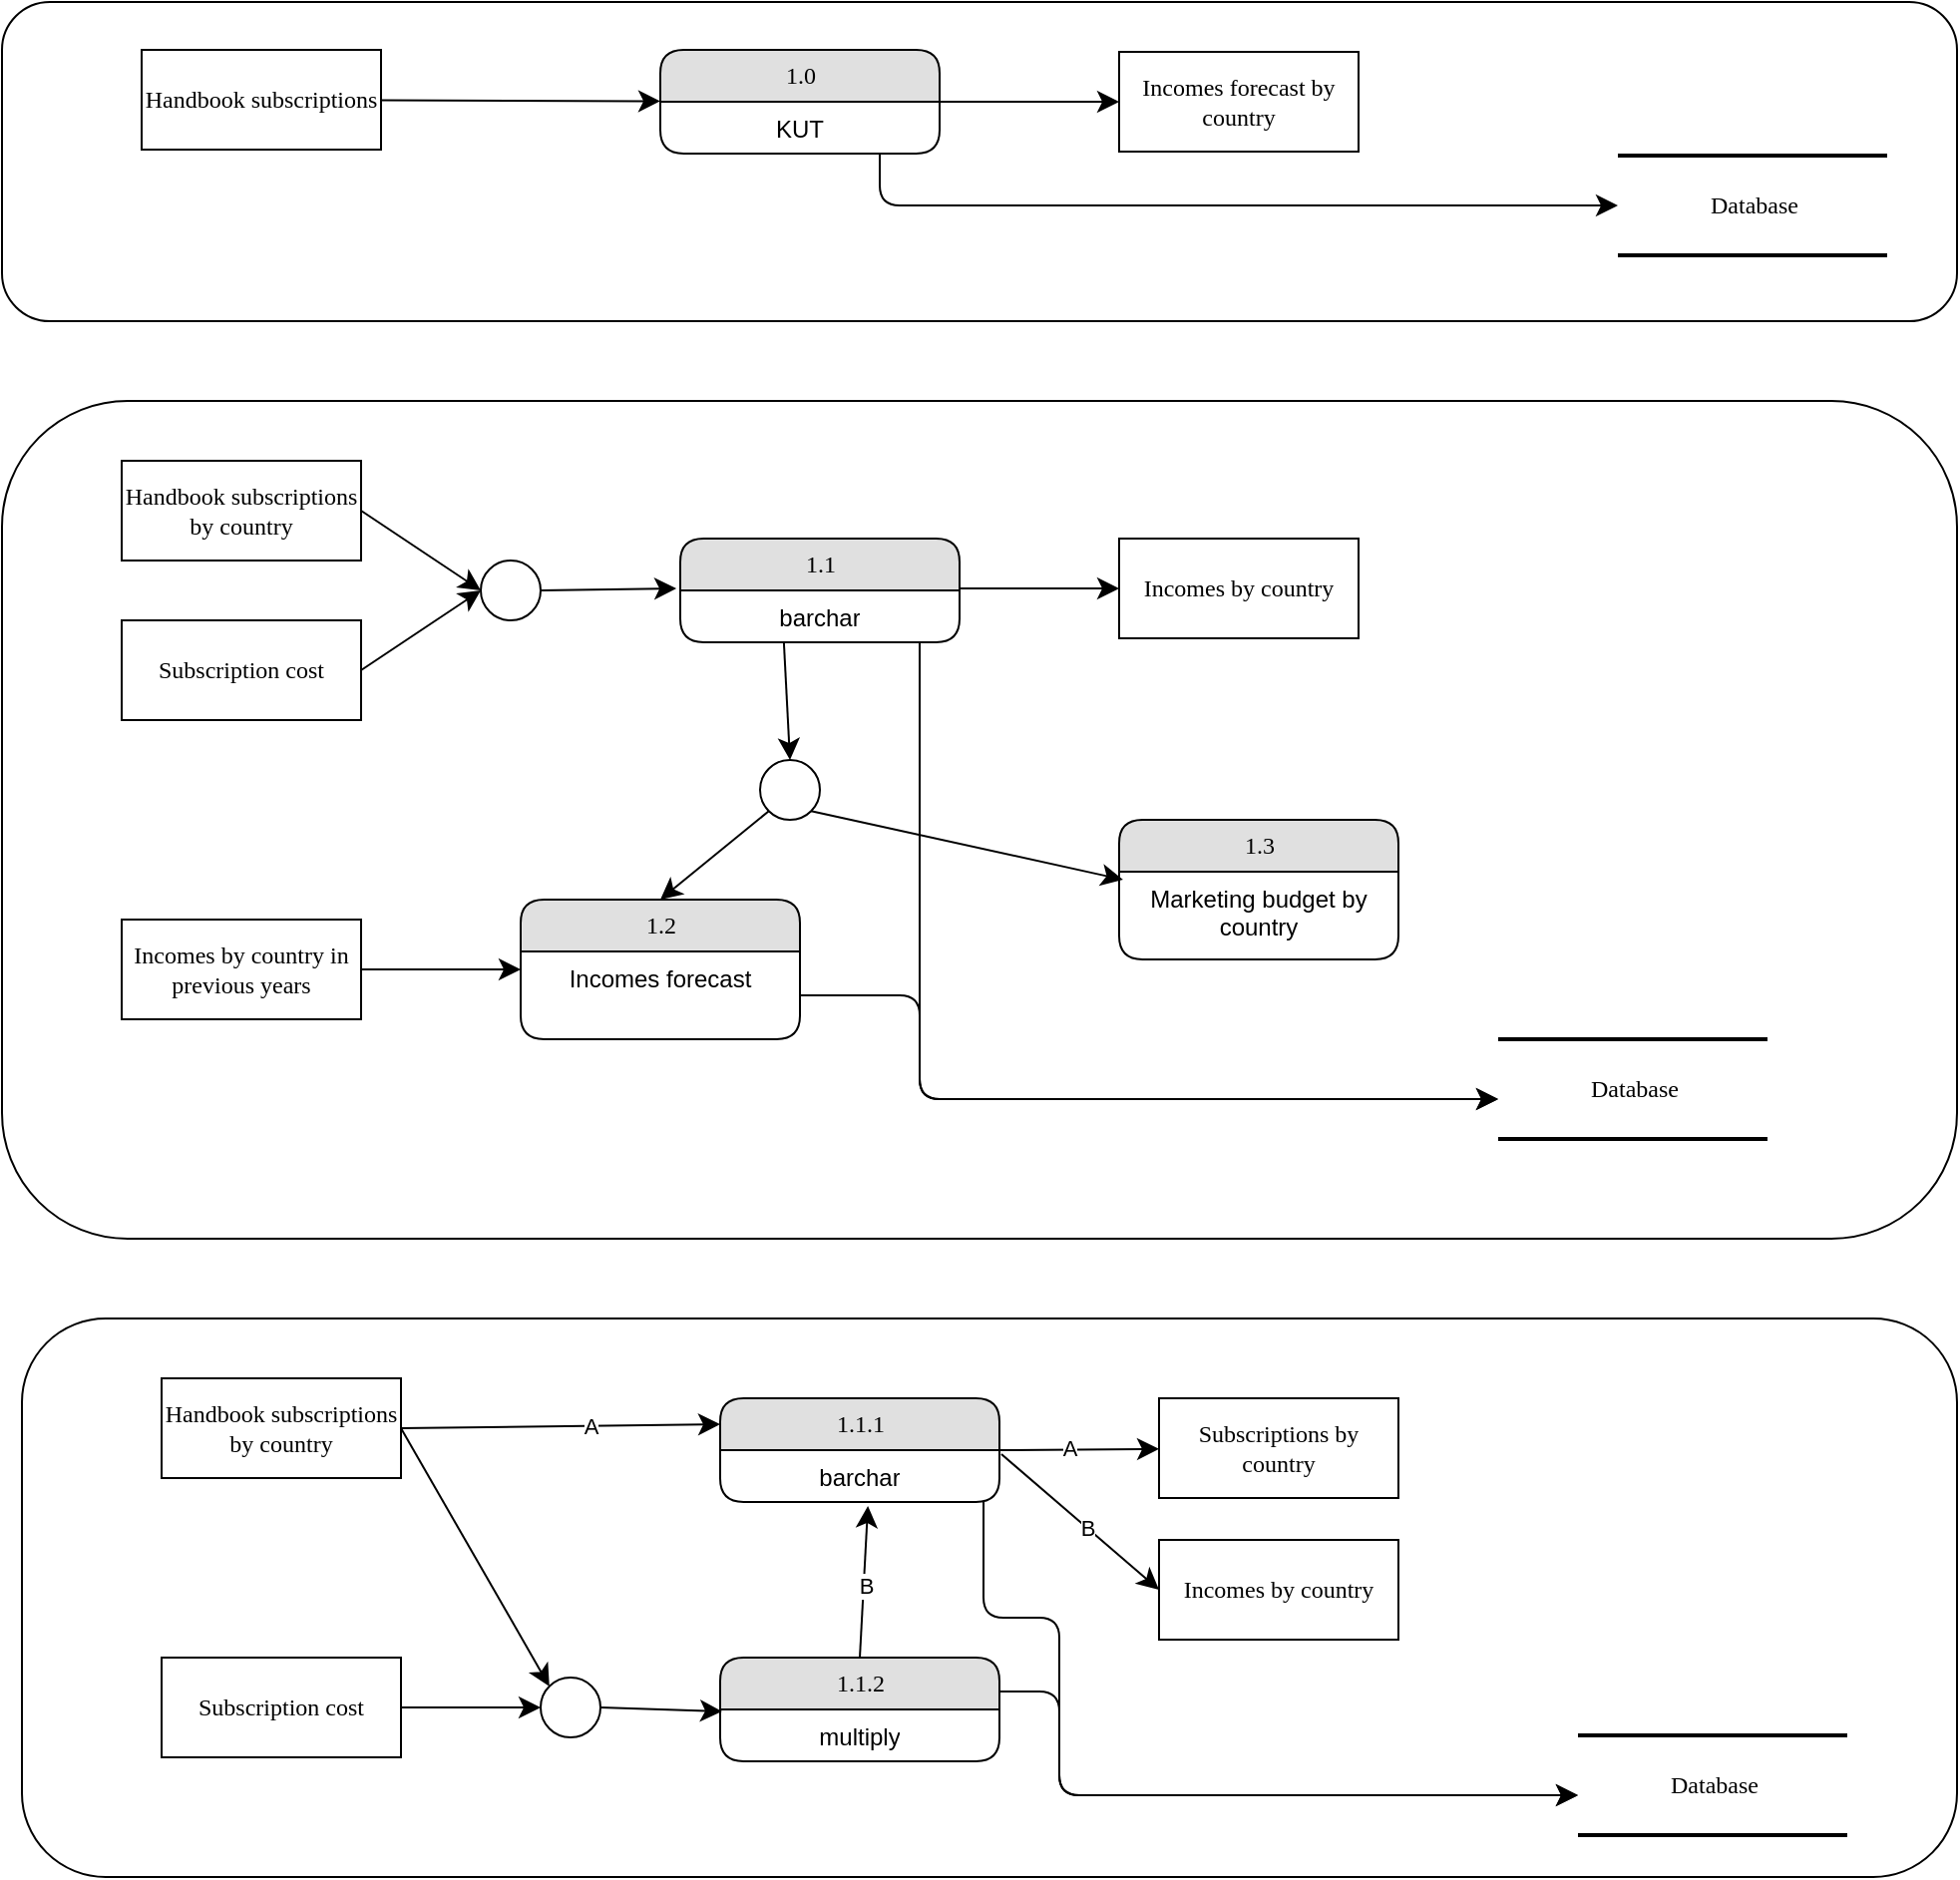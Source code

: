 <mxfile version="14.2.9" type="device"><diagram name="Page-1" id="52a04d89-c75d-2922-d76d-85b35f80e030"><mxGraphModel dx="1102" dy="671" grid="1" gridSize="10" guides="1" tooltips="1" connect="1" arrows="1" fold="1" page="1" pageScale="1" pageWidth="1100" pageHeight="850" background="#ffffff" math="0" shadow="0"><root><mxCell id="0"/><mxCell id="1" parent="0"/><mxCell id="VF_szZl6E9TT797WNr8M-30" value="" style="rounded=1;whiteSpace=wrap;html=1;" vertex="1" parent="1"><mxGeometry x="100" y="230" width="980" height="420" as="geometry"/></mxCell><mxCell id="VF_szZl6E9TT797WNr8M-2" value="" style="rounded=1;whiteSpace=wrap;html=1;" vertex="1" parent="1"><mxGeometry x="100" y="30" width="980" height="160" as="geometry"/></mxCell><mxCell id="21ea969265ad0168-30" value="Database" style="html=1;rounded=0;shadow=0;comic=0;labelBackgroundColor=none;strokeWidth=2;fontFamily=Verdana;fontSize=12;align=center;shape=mxgraph.ios7ui.horLines;" parent="1" vertex="1"><mxGeometry x="910" y="107" width="135" height="50" as="geometry"/></mxCell><mxCell id="17472293e6e8944d-4" value="Database" style="html=1;rounded=0;shadow=0;comic=0;labelBackgroundColor=none;strokeWidth=2;fontFamily=Verdana;fontSize=12;align=center;shape=mxgraph.ios7ui.horLines;" parent="1" vertex="1"><mxGeometry x="850" y="550" width="135" height="50" as="geometry"/></mxCell><mxCell id="17472293e6e8944d-29" value="Incomes forecast by country" style="whiteSpace=wrap;html=1;rounded=0;shadow=0;comic=0;labelBackgroundColor=none;strokeWidth=1;fontFamily=Verdana;fontSize=12;align=center;" parent="1" vertex="1"><mxGeometry x="660" y="55" width="120" height="50" as="geometry"/></mxCell><mxCell id="1fdf3b25b50cf41e-27" style="edgeStyle=none;html=1;labelBackgroundColor=none;startFill=0;startSize=8;endFill=1;endSize=8;fontFamily=Verdana;fontSize=12;" parent="1" source="17472293e6e8944d-30" target="1fdf3b25b50cf41e-1" edge="1"><mxGeometry relative="1" as="geometry"/></mxCell><mxCell id="17472293e6e8944d-30" value="Handbook subscriptions" style="whiteSpace=wrap;html=1;rounded=0;shadow=0;comic=0;labelBackgroundColor=none;strokeWidth=1;fontFamily=Verdana;fontSize=12;align=center;" parent="1" vertex="1"><mxGeometry x="170" y="54" width="120" height="50" as="geometry"/></mxCell><mxCell id="1fdf3b25b50cf41e-28" style="edgeStyle=none;html=1;labelBackgroundColor=none;startFill=0;startSize=8;endFill=1;endSize=8;fontFamily=Verdana;fontSize=12;" parent="1" source="1fdf3b25b50cf41e-1" target="17472293e6e8944d-29" edge="1"><mxGeometry relative="1" as="geometry"/></mxCell><mxCell id="1fdf3b25b50cf41e-38" style="edgeStyle=orthogonalEdgeStyle;html=1;labelBackgroundColor=none;startFill=0;startSize=8;endFill=1;endSize=8;fontFamily=Verdana;fontSize=12;" parent="1" source="1fdf3b25b50cf41e-1" target="21ea969265ad0168-30" edge="1"><mxGeometry relative="1" as="geometry"><Array as="points"><mxPoint x="540" y="132"/></Array></mxGeometry></mxCell><mxCell id="1fdf3b25b50cf41e-1" value="1.0" style="swimlane;html=1;fontStyle=0;childLayout=stackLayout;horizontal=1;startSize=26;fillColor=#e0e0e0;horizontalStack=0;resizeParent=1;resizeLast=0;collapsible=1;marginBottom=0;swimlaneFillColor=#ffffff;align=center;rounded=1;shadow=0;comic=0;labelBackgroundColor=none;strokeWidth=1;fontFamily=Verdana;fontSize=12" parent="1" vertex="1"><mxGeometry x="430" y="54" width="140" height="52" as="geometry"/></mxCell><mxCell id="1fdf3b25b50cf41e-2" value="KUT" style="text;html=1;strokeColor=none;fillColor=none;spacingLeft=4;spacingRight=4;whiteSpace=wrap;overflow=hidden;rotatable=0;points=[[0,0.5],[1,0.5]];portConstraint=eastwest;align=center;" parent="1fdf3b25b50cf41e-1" vertex="1"><mxGeometry y="26" width="140" height="26" as="geometry"/></mxCell><mxCell id="VF_szZl6E9TT797WNr8M-3" value="Handbook subscriptions by country" style="whiteSpace=wrap;html=1;rounded=0;shadow=0;comic=0;labelBackgroundColor=none;strokeWidth=1;fontFamily=Verdana;fontSize=12;align=center;" vertex="1" parent="1"><mxGeometry x="160" y="260" width="120" height="50" as="geometry"/></mxCell><mxCell id="VF_szZl6E9TT797WNr8M-4" value="1.1" style="swimlane;html=1;fontStyle=0;childLayout=stackLayout;horizontal=1;startSize=26;fillColor=#e0e0e0;horizontalStack=0;resizeParent=1;resizeLast=0;collapsible=1;marginBottom=0;swimlaneFillColor=#ffffff;align=center;rounded=1;shadow=0;comic=0;labelBackgroundColor=none;strokeWidth=1;fontFamily=Verdana;fontSize=12" vertex="1" parent="1"><mxGeometry x="440" y="299" width="140" height="52" as="geometry"/></mxCell><mxCell id="VF_szZl6E9TT797WNr8M-5" value="barchar" style="text;html=1;strokeColor=none;fillColor=none;spacingLeft=4;spacingRight=4;whiteSpace=wrap;overflow=hidden;rotatable=0;points=[[0,0.5],[1,0.5]];portConstraint=eastwest;align=center;" vertex="1" parent="VF_szZl6E9TT797WNr8M-4"><mxGeometry y="26" width="140" height="26" as="geometry"/></mxCell><mxCell id="VF_szZl6E9TT797WNr8M-7" value="Subscription cost" style="whiteSpace=wrap;html=1;rounded=0;shadow=0;comic=0;labelBackgroundColor=none;strokeWidth=1;fontFamily=Verdana;fontSize=12;align=center;" vertex="1" parent="1"><mxGeometry x="160" y="340" width="120" height="50" as="geometry"/></mxCell><mxCell id="VF_szZl6E9TT797WNr8M-8" value="" style="ellipse;whiteSpace=wrap;html=1;rounded=1;shadow=0;comic=0;labelBackgroundColor=none;strokeWidth=1;fontFamily=Verdana;fontSize=12;align=center;" vertex="1" parent="1"><mxGeometry x="340" y="310" width="30" height="30" as="geometry"/></mxCell><mxCell id="VF_szZl6E9TT797WNr8M-9" style="edgeStyle=none;html=1;labelBackgroundColor=none;startFill=0;startSize=8;endFill=1;endSize=8;fontFamily=Verdana;fontSize=12;exitX=1;exitY=0.5;exitDx=0;exitDy=0;entryX=0;entryY=0.5;entryDx=0;entryDy=0;" edge="1" parent="1" source="VF_szZl6E9TT797WNr8M-3" target="VF_szZl6E9TT797WNr8M-8"><mxGeometry relative="1" as="geometry"><mxPoint x="290" y="295" as="sourcePoint"/><mxPoint x="381.96" y="295.014" as="targetPoint"/></mxGeometry></mxCell><mxCell id="VF_szZl6E9TT797WNr8M-10" style="edgeStyle=none;html=1;labelBackgroundColor=none;startFill=0;startSize=8;endFill=1;endSize=8;fontFamily=Verdana;fontSize=12;exitX=1;exitY=0.5;exitDx=0;exitDy=0;entryX=0;entryY=0.5;entryDx=0;entryDy=0;" edge="1" parent="1" source="VF_szZl6E9TT797WNr8M-7" target="VF_szZl6E9TT797WNr8M-8"><mxGeometry relative="1" as="geometry"><mxPoint x="290" y="295" as="sourcePoint"/><mxPoint x="345" y="360" as="targetPoint"/></mxGeometry></mxCell><mxCell id="VF_szZl6E9TT797WNr8M-14" style="edgeStyle=none;html=1;labelBackgroundColor=none;startFill=0;startSize=8;endFill=1;endSize=8;fontFamily=Verdana;fontSize=12;exitX=1;exitY=0.5;exitDx=0;exitDy=0;entryX=-0.014;entryY=-0.038;entryDx=0;entryDy=0;entryPerimeter=0;" edge="1" parent="1" source="VF_szZl6E9TT797WNr8M-8" target="VF_szZl6E9TT797WNr8M-5"><mxGeometry relative="1" as="geometry"><mxPoint x="290" y="375" as="sourcePoint"/><mxPoint x="350" y="335" as="targetPoint"/></mxGeometry></mxCell><mxCell id="VF_szZl6E9TT797WNr8M-15" value="Incomes by country" style="whiteSpace=wrap;html=1;rounded=0;shadow=0;comic=0;labelBackgroundColor=none;strokeWidth=1;fontFamily=Verdana;fontSize=12;align=center;" vertex="1" parent="1"><mxGeometry x="660" y="299" width="120" height="50" as="geometry"/></mxCell><mxCell id="VF_szZl6E9TT797WNr8M-16" style="edgeStyle=none;html=1;labelBackgroundColor=none;startFill=0;startSize=8;endFill=1;endSize=8;fontFamily=Verdana;fontSize=12;exitX=1;exitY=-0.038;exitDx=0;exitDy=0;exitPerimeter=0;" edge="1" parent="1" source="VF_szZl6E9TT797WNr8M-5" target="VF_szZl6E9TT797WNr8M-15"><mxGeometry relative="1" as="geometry"><mxPoint x="380" y="335" as="sourcePoint"/><mxPoint x="448.04" y="334.012" as="targetPoint"/></mxGeometry></mxCell><mxCell id="VF_szZl6E9TT797WNr8M-17" style="edgeStyle=orthogonalEdgeStyle;html=1;labelBackgroundColor=none;startFill=0;startSize=8;endFill=1;endSize=8;fontFamily=Verdana;fontSize=12;entryX=0;entryY=0.6;entryDx=0;entryDy=0;entryPerimeter=0;" edge="1" parent="1" source="VF_szZl6E9TT797WNr8M-5" target="17472293e6e8944d-4"><mxGeometry relative="1" as="geometry"><Array as="points"><mxPoint x="560" y="580"/></Array><mxPoint x="550" y="116" as="sourcePoint"/><mxPoint x="920" y="142" as="targetPoint"/></mxGeometry></mxCell><mxCell id="VF_szZl6E9TT797WNr8M-18" value="1.2" style="swimlane;html=1;fontStyle=0;childLayout=stackLayout;horizontal=1;startSize=26;fillColor=#e0e0e0;horizontalStack=0;resizeParent=1;resizeLast=0;collapsible=1;marginBottom=0;swimlaneFillColor=#ffffff;align=center;rounded=1;shadow=0;comic=0;labelBackgroundColor=none;strokeWidth=1;fontFamily=Verdana;fontSize=12" vertex="1" parent="1"><mxGeometry x="360" y="480" width="140" height="70" as="geometry"/></mxCell><mxCell id="VF_szZl6E9TT797WNr8M-19" value="Incomes forecast" style="text;html=1;strokeColor=none;fillColor=none;spacingLeft=4;spacingRight=4;whiteSpace=wrap;overflow=hidden;rotatable=0;points=[[0,0.5],[1,0.5]];portConstraint=eastwest;align=center;" vertex="1" parent="VF_szZl6E9TT797WNr8M-18"><mxGeometry y="26" width="140" height="44" as="geometry"/></mxCell><mxCell id="VF_szZl6E9TT797WNr8M-20" style="edgeStyle=none;html=1;labelBackgroundColor=none;startFill=0;startSize=8;endFill=1;endSize=8;fontFamily=Verdana;fontSize=12;exitX=0;exitY=1;exitDx=0;exitDy=0;entryX=0.5;entryY=0;entryDx=0;entryDy=0;" edge="1" parent="1" source="VF_szZl6E9TT797WNr8M-25" target="VF_szZl6E9TT797WNr8M-18"><mxGeometry relative="1" as="geometry"><mxPoint x="380" y="335" as="sourcePoint"/><mxPoint x="448.04" y="334.012" as="targetPoint"/></mxGeometry></mxCell><mxCell id="VF_szZl6E9TT797WNr8M-21" value="1.3" style="swimlane;html=1;fontStyle=0;childLayout=stackLayout;horizontal=1;startSize=26;fillColor=#e0e0e0;horizontalStack=0;resizeParent=1;resizeLast=0;collapsible=1;marginBottom=0;swimlaneFillColor=#ffffff;align=center;rounded=1;shadow=0;comic=0;labelBackgroundColor=none;strokeWidth=1;fontFamily=Verdana;fontSize=12" vertex="1" parent="1"><mxGeometry x="660" y="440" width="140" height="70" as="geometry"/></mxCell><mxCell id="VF_szZl6E9TT797WNr8M-22" value="Marketing budget by country" style="text;html=1;strokeColor=none;fillColor=none;spacingLeft=4;spacingRight=4;whiteSpace=wrap;overflow=hidden;rotatable=0;points=[[0,0.5],[1,0.5]];portConstraint=eastwest;align=center;" vertex="1" parent="VF_szZl6E9TT797WNr8M-21"><mxGeometry y="26" width="140" height="44" as="geometry"/></mxCell><mxCell id="VF_szZl6E9TT797WNr8M-23" value="Incomes by country in previous years" style="whiteSpace=wrap;html=1;rounded=0;shadow=0;comic=0;labelBackgroundColor=none;strokeWidth=1;fontFamily=Verdana;fontSize=12;align=center;" vertex="1" parent="1"><mxGeometry x="160" y="490" width="120" height="50" as="geometry"/></mxCell><mxCell id="VF_szZl6E9TT797WNr8M-25" value="" style="ellipse;whiteSpace=wrap;html=1;rounded=1;shadow=0;comic=0;labelBackgroundColor=none;strokeWidth=1;fontFamily=Verdana;fontSize=12;align=center;" vertex="1" parent="1"><mxGeometry x="480" y="410" width="30" height="30" as="geometry"/></mxCell><mxCell id="VF_szZl6E9TT797WNr8M-26" style="edgeStyle=none;html=1;labelBackgroundColor=none;startFill=0;startSize=8;endFill=1;endSize=8;fontFamily=Verdana;fontSize=12;exitX=1;exitY=1;exitDx=0;exitDy=0;entryX=0.014;entryY=0.091;entryDx=0;entryDy=0;entryPerimeter=0;" edge="1" parent="1" source="VF_szZl6E9TT797WNr8M-25" target="VF_szZl6E9TT797WNr8M-22"><mxGeometry relative="1" as="geometry"><mxPoint x="515.607" y="425.607" as="sourcePoint"/><mxPoint x="440" y="490" as="targetPoint"/></mxGeometry></mxCell><mxCell id="VF_szZl6E9TT797WNr8M-27" style="edgeStyle=none;html=1;labelBackgroundColor=none;startFill=0;startSize=8;endFill=1;endSize=8;fontFamily=Verdana;fontSize=12;entryX=0.5;entryY=0;entryDx=0;entryDy=0;exitX=0.371;exitY=1;exitDx=0;exitDy=0;exitPerimeter=0;" edge="1" parent="1" source="VF_szZl6E9TT797WNr8M-5" target="VF_szZl6E9TT797WNr8M-25"><mxGeometry relative="1" as="geometry"><mxPoint x="380" y="335" as="sourcePoint"/><mxPoint x="448.04" y="334.012" as="targetPoint"/></mxGeometry></mxCell><mxCell id="VF_szZl6E9TT797WNr8M-28" style="edgeStyle=none;html=1;labelBackgroundColor=none;startFill=0;startSize=8;endFill=1;endSize=8;fontFamily=Verdana;fontSize=12;exitX=1;exitY=0.5;exitDx=0;exitDy=0;entryX=0;entryY=0.205;entryDx=0;entryDy=0;entryPerimeter=0;" edge="1" parent="1" source="VF_szZl6E9TT797WNr8M-23" target="VF_szZl6E9TT797WNr8M-19"><mxGeometry relative="1" as="geometry"><mxPoint x="380" y="335" as="sourcePoint"/><mxPoint x="448.04" y="334.012" as="targetPoint"/></mxGeometry></mxCell><mxCell id="VF_szZl6E9TT797WNr8M-29" style="edgeStyle=orthogonalEdgeStyle;html=1;labelBackgroundColor=none;startFill=0;startSize=8;endFill=1;endSize=8;fontFamily=Verdana;fontSize=12;exitX=1;exitY=0.5;exitDx=0;exitDy=0;" edge="1" parent="1" source="VF_szZl6E9TT797WNr8M-19" target="17472293e6e8944d-4"><mxGeometry relative="1" as="geometry"><Array as="points"><mxPoint x="560" y="528"/><mxPoint x="560" y="580"/></Array><mxPoint x="560" y="361" as="sourcePoint"/><mxPoint x="900" y="420" as="targetPoint"/></mxGeometry></mxCell><mxCell id="VF_szZl6E9TT797WNr8M-31" value="" style="rounded=1;whiteSpace=wrap;html=1;" vertex="1" parent="1"><mxGeometry x="110" y="690" width="970" height="280" as="geometry"/></mxCell><mxCell id="VF_szZl6E9TT797WNr8M-32" value="Handbook subscriptions by country" style="whiteSpace=wrap;html=1;rounded=0;shadow=0;comic=0;labelBackgroundColor=none;strokeWidth=1;fontFamily=Verdana;fontSize=12;align=center;" vertex="1" parent="1"><mxGeometry x="180" y="720" width="120" height="50" as="geometry"/></mxCell><mxCell id="VF_szZl6E9TT797WNr8M-33" value="1.1.1" style="swimlane;html=1;fontStyle=0;childLayout=stackLayout;horizontal=1;startSize=26;fillColor=#e0e0e0;horizontalStack=0;resizeParent=1;resizeLast=0;collapsible=1;marginBottom=0;swimlaneFillColor=#ffffff;align=center;rounded=1;shadow=0;comic=0;labelBackgroundColor=none;strokeWidth=1;fontFamily=Verdana;fontSize=12" vertex="1" parent="1"><mxGeometry x="460" y="730" width="140" height="52" as="geometry"/></mxCell><mxCell id="VF_szZl6E9TT797WNr8M-34" value="barchar" style="text;html=1;strokeColor=none;fillColor=none;spacingLeft=4;spacingRight=4;whiteSpace=wrap;overflow=hidden;rotatable=0;points=[[0,0.5],[1,0.5]];portConstraint=eastwest;align=center;" vertex="1" parent="VF_szZl6E9TT797WNr8M-33"><mxGeometry y="26" width="140" height="26" as="geometry"/></mxCell><mxCell id="VF_szZl6E9TT797WNr8M-35" value="Subscription cost" style="whiteSpace=wrap;html=1;rounded=0;shadow=0;comic=0;labelBackgroundColor=none;strokeWidth=1;fontFamily=Verdana;fontSize=12;align=center;" vertex="1" parent="1"><mxGeometry x="180" y="860" width="120" height="50" as="geometry"/></mxCell><mxCell id="VF_szZl6E9TT797WNr8M-36" value="Subscriptions by country" style="whiteSpace=wrap;html=1;rounded=0;shadow=0;comic=0;labelBackgroundColor=none;strokeWidth=1;fontFamily=Verdana;fontSize=12;align=center;" vertex="1" parent="1"><mxGeometry x="680" y="730" width="120" height="50" as="geometry"/></mxCell><mxCell id="VF_szZl6E9TT797WNr8M-37" style="edgeStyle=none;html=1;labelBackgroundColor=none;startFill=0;startSize=8;endFill=1;endSize=8;fontFamily=Verdana;fontSize=12;exitX=1;exitY=0.5;exitDx=0;exitDy=0;" edge="1" parent="1" target="VF_szZl6E9TT797WNr8M-36" source="VF_szZl6E9TT797WNr8M-33"><mxGeometry relative="1" as="geometry"><mxPoint x="610" y="784.012" as="sourcePoint"/><mxPoint x="478.04" y="794.012" as="targetPoint"/></mxGeometry></mxCell><mxCell id="VF_szZl6E9TT797WNr8M-53" value="A" style="edgeLabel;html=1;align=center;verticalAlign=middle;resizable=0;points=[];" vertex="1" connectable="0" parent="VF_szZl6E9TT797WNr8M-37"><mxGeometry x="-0.125" y="1" relative="1" as="geometry"><mxPoint as="offset"/></mxGeometry></mxCell><mxCell id="VF_szZl6E9TT797WNr8M-39" style="edgeStyle=none;html=1;labelBackgroundColor=none;startFill=0;startSize=8;endFill=1;endSize=8;fontFamily=Verdana;fontSize=12;exitX=1;exitY=0.5;exitDx=0;exitDy=0;entryX=0;entryY=0.25;entryDx=0;entryDy=0;" edge="1" parent="1" source="VF_szZl6E9TT797WNr8M-32" target="VF_szZl6E9TT797WNr8M-33"><mxGeometry relative="1" as="geometry"><mxPoint x="330" y="758" as="sourcePoint"/><mxPoint x="410" y="758.02" as="targetPoint"/></mxGeometry></mxCell><mxCell id="VF_szZl6E9TT797WNr8M-50" value="A" style="edgeLabel;html=1;align=center;verticalAlign=middle;resizable=0;points=[];" vertex="1" connectable="0" parent="VF_szZl6E9TT797WNr8M-39"><mxGeometry x="0.188" relative="1" as="geometry"><mxPoint as="offset"/></mxGeometry></mxCell><mxCell id="VF_szZl6E9TT797WNr8M-40" value="" style="ellipse;whiteSpace=wrap;html=1;rounded=1;shadow=0;comic=0;labelBackgroundColor=none;strokeWidth=1;fontFamily=Verdana;fontSize=12;align=center;" vertex="1" parent="1"><mxGeometry x="370" y="870" width="30" height="30" as="geometry"/></mxCell><mxCell id="VF_szZl6E9TT797WNr8M-41" style="edgeStyle=none;html=1;labelBackgroundColor=none;startFill=0;startSize=8;endFill=1;endSize=8;fontFamily=Verdana;fontSize=12;exitX=1;exitY=0.5;exitDx=0;exitDy=0;entryX=0;entryY=0.5;entryDx=0;entryDy=0;" edge="1" parent="1" source="VF_szZl6E9TT797WNr8M-35" target="VF_szZl6E9TT797WNr8M-40"><mxGeometry relative="1" as="geometry"><mxPoint x="310" y="755" as="sourcePoint"/><mxPoint x="360" y="810" as="targetPoint"/></mxGeometry></mxCell><mxCell id="VF_szZl6E9TT797WNr8M-42" style="edgeStyle=none;html=1;labelBackgroundColor=none;startFill=0;startSize=8;endFill=1;endSize=8;fontFamily=Verdana;fontSize=12;exitX=1;exitY=0.5;exitDx=0;exitDy=0;entryX=0;entryY=0;entryDx=0;entryDy=0;" edge="1" parent="1" source="VF_szZl6E9TT797WNr8M-32" target="VF_szZl6E9TT797WNr8M-40"><mxGeometry relative="1" as="geometry"><mxPoint x="310" y="755" as="sourcePoint"/><mxPoint x="470" y="782" as="targetPoint"/></mxGeometry></mxCell><mxCell id="VF_szZl6E9TT797WNr8M-44" value="1.1.2" style="swimlane;html=1;fontStyle=0;childLayout=stackLayout;horizontal=1;startSize=26;fillColor=#e0e0e0;horizontalStack=0;resizeParent=1;resizeLast=0;collapsible=1;marginBottom=0;swimlaneFillColor=#ffffff;align=center;rounded=1;shadow=0;comic=0;labelBackgroundColor=none;strokeWidth=1;fontFamily=Verdana;fontSize=12" vertex="1" parent="1"><mxGeometry x="460" y="860" width="140" height="52" as="geometry"/></mxCell><mxCell id="VF_szZl6E9TT797WNr8M-45" value="multiply" style="text;html=1;strokeColor=none;fillColor=none;spacingLeft=4;spacingRight=4;whiteSpace=wrap;overflow=hidden;rotatable=0;points=[[0,0.5],[1,0.5]];portConstraint=eastwest;align=center;" vertex="1" parent="VF_szZl6E9TT797WNr8M-44"><mxGeometry y="26" width="140" height="26" as="geometry"/></mxCell><mxCell id="VF_szZl6E9TT797WNr8M-46" style="edgeStyle=none;html=1;labelBackgroundColor=none;startFill=0;startSize=8;endFill=1;endSize=8;fontFamily=Verdana;fontSize=12;exitX=1;exitY=0.5;exitDx=0;exitDy=0;entryX=0.007;entryY=0.039;entryDx=0;entryDy=0;entryPerimeter=0;" edge="1" parent="1" source="VF_szZl6E9TT797WNr8M-40" target="VF_szZl6E9TT797WNr8M-45"><mxGeometry relative="1" as="geometry"><mxPoint x="310" y="755" as="sourcePoint"/><mxPoint x="384.393" y="824.393" as="targetPoint"/></mxGeometry></mxCell><mxCell id="VF_szZl6E9TT797WNr8M-47" value="Incomes by country" style="whiteSpace=wrap;html=1;rounded=0;shadow=0;comic=0;labelBackgroundColor=none;strokeWidth=1;fontFamily=Verdana;fontSize=12;align=center;" vertex="1" parent="1"><mxGeometry x="680" y="801" width="120" height="50" as="geometry"/></mxCell><mxCell id="VF_szZl6E9TT797WNr8M-48" style="edgeStyle=none;html=1;labelBackgroundColor=none;startFill=0;startSize=8;endFill=1;endSize=8;fontFamily=Verdana;fontSize=12;exitX=1.007;exitY=0.077;exitDx=0;exitDy=0;entryX=0;entryY=0.5;entryDx=0;entryDy=0;exitPerimeter=0;" edge="1" parent="1" source="VF_szZl6E9TT797WNr8M-34" target="VF_szZl6E9TT797WNr8M-47"><mxGeometry relative="1" as="geometry"><mxPoint x="610" y="766" as="sourcePoint"/><mxPoint x="690" y="765.429" as="targetPoint"/></mxGeometry></mxCell><mxCell id="VF_szZl6E9TT797WNr8M-52" value="B" style="edgeLabel;html=1;align=center;verticalAlign=middle;resizable=0;points=[];" vertex="1" connectable="0" parent="VF_szZl6E9TT797WNr8M-48"><mxGeometry x="0.103" y="1" relative="1" as="geometry"><mxPoint x="-1" as="offset"/></mxGeometry></mxCell><mxCell id="VF_szZl6E9TT797WNr8M-49" style="edgeStyle=none;html=1;labelBackgroundColor=none;startFill=0;startSize=8;endFill=1;endSize=8;fontFamily=Verdana;fontSize=12;exitX=0.5;exitY=0;exitDx=0;exitDy=0;entryX=0.529;entryY=1.077;entryDx=0;entryDy=0;entryPerimeter=0;" edge="1" parent="1" source="VF_szZl6E9TT797WNr8M-44" target="VF_szZl6E9TT797WNr8M-34"><mxGeometry relative="1" as="geometry"><mxPoint x="410" y="895" as="sourcePoint"/><mxPoint x="470.98" y="897.014" as="targetPoint"/></mxGeometry></mxCell><mxCell id="VF_szZl6E9TT797WNr8M-51" value="B" style="edgeLabel;html=1;align=center;verticalAlign=middle;resizable=0;points=[];" vertex="1" connectable="0" parent="VF_szZl6E9TT797WNr8M-49"><mxGeometry x="-0.051" y="-1" relative="1" as="geometry"><mxPoint as="offset"/></mxGeometry></mxCell><mxCell id="VF_szZl6E9TT797WNr8M-54" style="edgeStyle=orthogonalEdgeStyle;html=1;labelBackgroundColor=none;startFill=0;startSize=8;endFill=1;endSize=8;fontFamily=Verdana;fontSize=12;" edge="1" target="VF_szZl6E9TT797WNr8M-56" parent="1"><mxGeometry relative="1" as="geometry"><Array as="points"><mxPoint x="630" y="877"/><mxPoint x="630" y="929"/></Array><mxPoint x="600" y="877" as="sourcePoint"/><mxPoint x="940" y="769" as="targetPoint"/></mxGeometry></mxCell><mxCell id="VF_szZl6E9TT797WNr8M-55" style="edgeStyle=orthogonalEdgeStyle;html=1;labelBackgroundColor=none;startFill=0;startSize=8;endFill=1;endSize=8;fontFamily=Verdana;fontSize=12;entryX=0;entryY=0.6;entryDx=0;entryDy=0;entryPerimeter=0;exitX=0.943;exitY=1;exitDx=0;exitDy=0;exitPerimeter=0;" edge="1" target="VF_szZl6E9TT797WNr8M-56" parent="1" source="VF_szZl6E9TT797WNr8M-34"><mxGeometry relative="1" as="geometry"><Array as="points"><mxPoint x="592" y="840"/><mxPoint x="630" y="840"/><mxPoint x="630" y="929"/></Array><mxPoint x="600" y="700" as="sourcePoint"/><mxPoint x="960" y="491" as="targetPoint"/></mxGeometry></mxCell><mxCell id="VF_szZl6E9TT797WNr8M-56" value="Database" style="html=1;rounded=0;shadow=0;comic=0;labelBackgroundColor=none;strokeWidth=2;fontFamily=Verdana;fontSize=12;align=center;shape=mxgraph.ios7ui.horLines;" vertex="1" parent="1"><mxGeometry x="890" y="899" width="135" height="50" as="geometry"/></mxCell></root></mxGraphModel></diagram></mxfile>